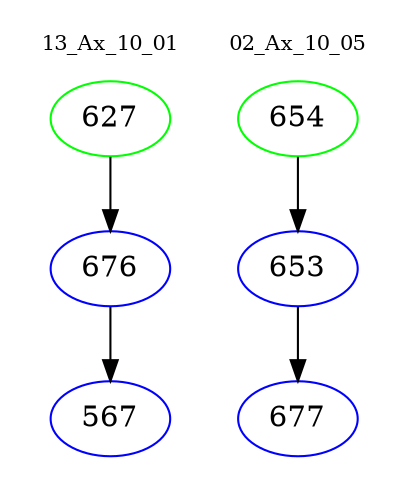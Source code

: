 digraph{
subgraph cluster_0 {
color = white
label = "13_Ax_10_01";
fontsize=10;
T0_627 [label="627", color="green"]
T0_627 -> T0_676 [color="black"]
T0_676 [label="676", color="blue"]
T0_676 -> T0_567 [color="black"]
T0_567 [label="567", color="blue"]
}
subgraph cluster_1 {
color = white
label = "02_Ax_10_05";
fontsize=10;
T1_654 [label="654", color="green"]
T1_654 -> T1_653 [color="black"]
T1_653 [label="653", color="blue"]
T1_653 -> T1_677 [color="black"]
T1_677 [label="677", color="blue"]
}
}

